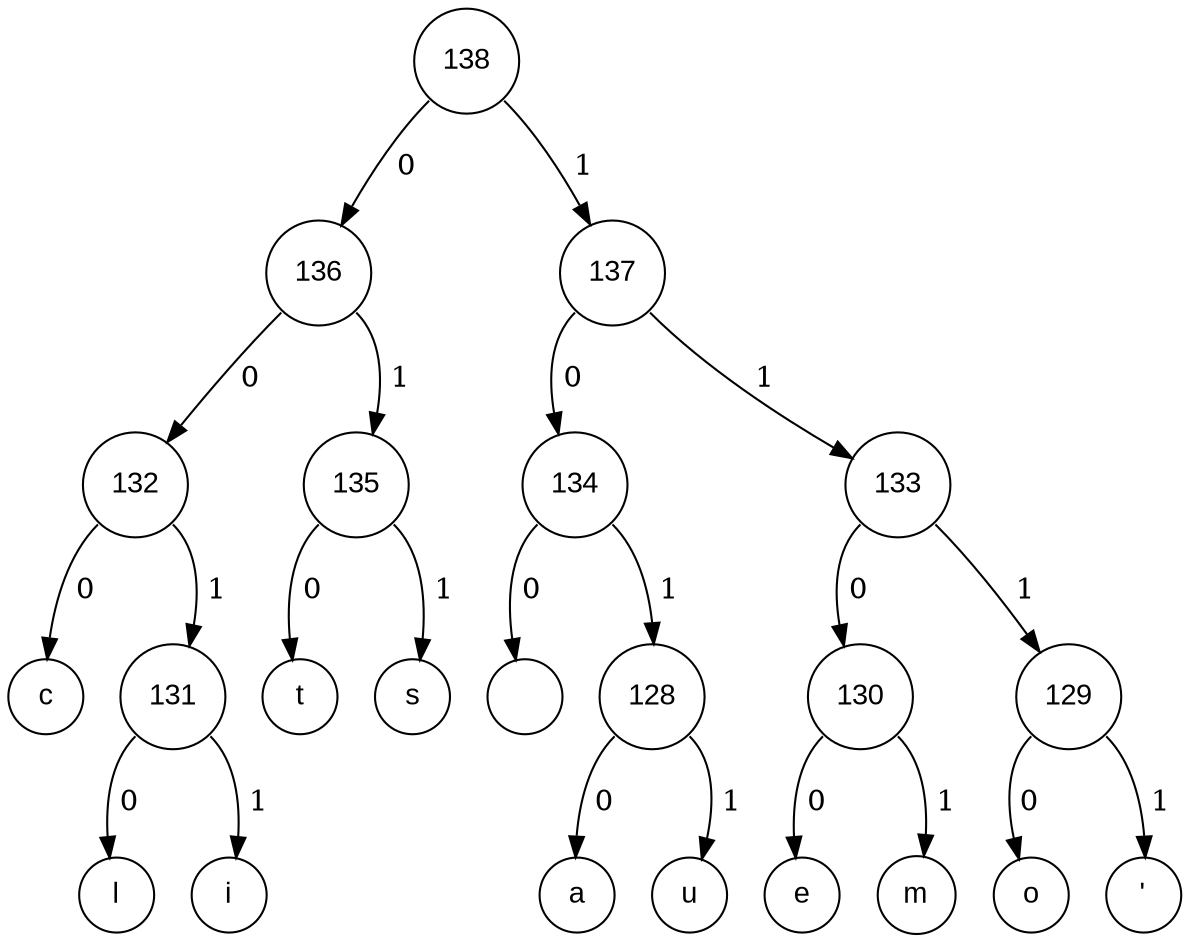 digraph POT_test {
node [fontname="Arial", shape="circle", width=0.5];
138 [label = "138"]
136 [label = "136"]
132 [label = "132"]
99 [label = "c"]
131 [label = "131"]
108 [label = "l"]
105 [label = "i"]
131:sw -> 108 [label = " 0"]
131:se -> 105 [label = " 1"]
132:sw -> 99 [label = " 0"]
132:se -> 131 [label = " 1"]
135 [label = "135"]
116 [label = "t"]
115 [label = "s"]
135:sw -> 116 [label = " 0"]
135:se -> 115 [label = " 1"]
136:sw -> 132 [label = " 0"]
136:se -> 135 [label = " 1"]
137 [label = "137"]
134 [label = "134"]
32 [label = " "]
128 [label = "128"]
97 [label = "a"]
117 [label = "u"]
128:sw -> 97 [label = " 0"]
128:se -> 117 [label = " 1"]
134:sw -> 32 [label = " 0"]
134:se -> 128 [label = " 1"]
133 [label = "133"]
130 [label = "130"]
101 [label = "e"]
109 [label = "m"]
130:sw -> 101 [label = " 0"]
130:se -> 109 [label = " 1"]
129 [label = "129"]
111 [label = "o"]
39 [label = "'"]
129:sw -> 111 [label = " 0"]
129:se -> 39 [label = " 1"]
133:sw -> 130 [label = " 0"]
133:se -> 129 [label = " 1"]
137:sw -> 134 [label = " 0"]
137:se -> 133 [label = " 1"]
138:sw -> 136 [label = " 0"]
138:se -> 137 [label = " 1"]
}
